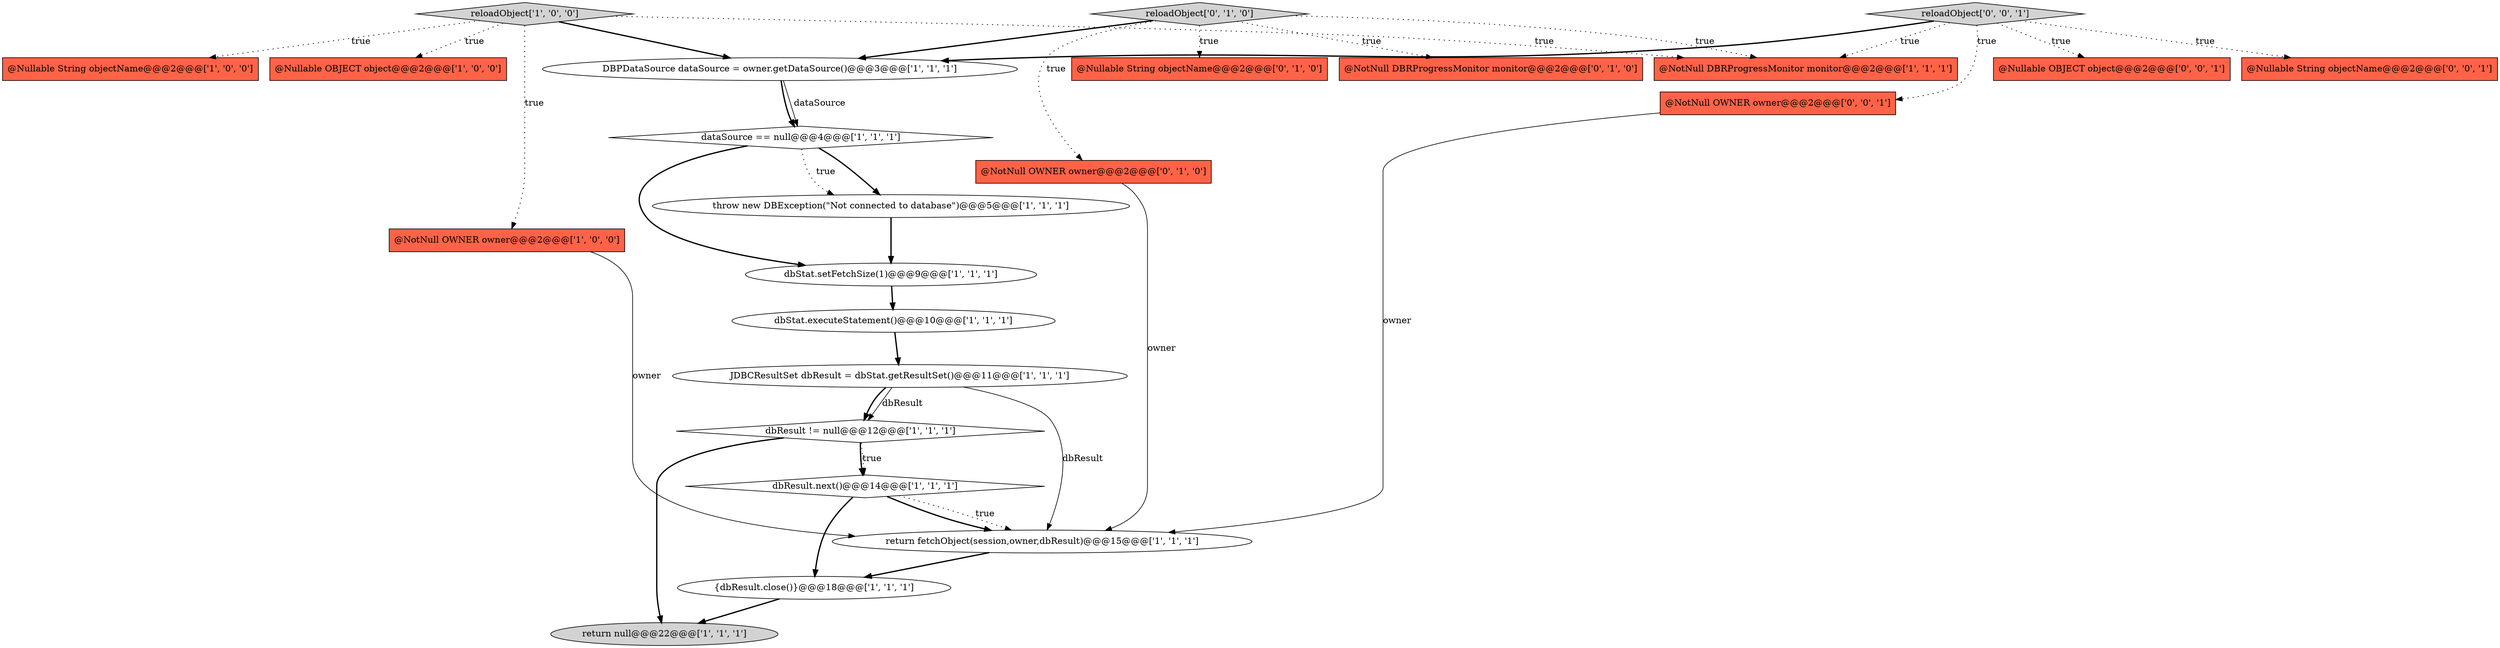 digraph {
2 [style = filled, label = "dbResult != null@@@12@@@['1', '1', '1']", fillcolor = white, shape = diamond image = "AAA0AAABBB1BBB"];
10 [style = filled, label = "return null@@@22@@@['1', '1', '1']", fillcolor = lightgray, shape = ellipse image = "AAA0AAABBB1BBB"];
6 [style = filled, label = "DBPDataSource dataSource = owner.getDataSource()@@@3@@@['1', '1', '1']", fillcolor = white, shape = ellipse image = "AAA0AAABBB1BBB"];
23 [style = filled, label = "@NotNull OWNER owner@@@2@@@['0', '0', '1']", fillcolor = tomato, shape = box image = "AAA0AAABBB3BBB"];
20 [style = filled, label = "@Nullable OBJECT object@@@2@@@['0', '0', '1']", fillcolor = tomato, shape = box image = "AAA0AAABBB3BBB"];
7 [style = filled, label = "dataSource == null@@@4@@@['1', '1', '1']", fillcolor = white, shape = diamond image = "AAA0AAABBB1BBB"];
18 [style = filled, label = "@Nullable String objectName@@@2@@@['0', '1', '0']", fillcolor = tomato, shape = box image = "AAA0AAABBB2BBB"];
1 [style = filled, label = "JDBCResultSet dbResult = dbStat.getResultSet()@@@11@@@['1', '1', '1']", fillcolor = white, shape = ellipse image = "AAA0AAABBB1BBB"];
13 [style = filled, label = "@Nullable String objectName@@@2@@@['1', '0', '0']", fillcolor = tomato, shape = box image = "AAA0AAABBB1BBB"];
14 [style = filled, label = "@NotNull DBRProgressMonitor monitor@@@2@@@['1', '1', '1']", fillcolor = tomato, shape = box image = "AAA0AAABBB1BBB"];
3 [style = filled, label = "@NotNull OWNER owner@@@2@@@['1', '0', '0']", fillcolor = tomato, shape = box image = "AAA0AAABBB1BBB"];
4 [style = filled, label = "dbStat.setFetchSize(1)@@@9@@@['1', '1', '1']", fillcolor = white, shape = ellipse image = "AAA0AAABBB1BBB"];
11 [style = filled, label = "reloadObject['1', '0', '0']", fillcolor = lightgray, shape = diamond image = "AAA0AAABBB1BBB"];
19 [style = filled, label = "reloadObject['0', '1', '0']", fillcolor = lightgray, shape = diamond image = "AAA0AAABBB2BBB"];
16 [style = filled, label = "@NotNull DBRProgressMonitor monitor@@@2@@@['0', '1', '0']", fillcolor = tomato, shape = box image = "AAA0AAABBB2BBB"];
21 [style = filled, label = "reloadObject['0', '0', '1']", fillcolor = lightgray, shape = diamond image = "AAA0AAABBB3BBB"];
15 [style = filled, label = "dbStat.executeStatement()@@@10@@@['1', '1', '1']", fillcolor = white, shape = ellipse image = "AAA0AAABBB1BBB"];
12 [style = filled, label = "@Nullable OBJECT object@@@2@@@['1', '0', '0']", fillcolor = tomato, shape = box image = "AAA0AAABBB1BBB"];
17 [style = filled, label = "@NotNull OWNER owner@@@2@@@['0', '1', '0']", fillcolor = tomato, shape = box image = "AAA0AAABBB2BBB"];
0 [style = filled, label = "throw new DBException(\"Not connected to database\")@@@5@@@['1', '1', '1']", fillcolor = white, shape = ellipse image = "AAA0AAABBB1BBB"];
22 [style = filled, label = "@Nullable String objectName@@@2@@@['0', '0', '1']", fillcolor = tomato, shape = box image = "AAA0AAABBB3BBB"];
8 [style = filled, label = "return fetchObject(session,owner,dbResult)@@@15@@@['1', '1', '1']", fillcolor = white, shape = ellipse image = "AAA0AAABBB1BBB"];
9 [style = filled, label = "{dbResult.close()}@@@18@@@['1', '1', '1']", fillcolor = white, shape = ellipse image = "AAA0AAABBB1BBB"];
5 [style = filled, label = "dbResult.next()@@@14@@@['1', '1', '1']", fillcolor = white, shape = diamond image = "AAA0AAABBB1BBB"];
5->8 [style = dotted, label="true"];
6->7 [style = solid, label="dataSource"];
11->3 [style = dotted, label="true"];
19->6 [style = bold, label=""];
0->4 [style = bold, label=""];
15->1 [style = bold, label=""];
5->8 [style = bold, label=""];
8->9 [style = bold, label=""];
11->12 [style = dotted, label="true"];
2->5 [style = bold, label=""];
1->8 [style = solid, label="dbResult"];
2->5 [style = dotted, label="true"];
21->22 [style = dotted, label="true"];
19->14 [style = dotted, label="true"];
21->23 [style = dotted, label="true"];
2->10 [style = bold, label=""];
5->9 [style = bold, label=""];
11->6 [style = bold, label=""];
21->20 [style = dotted, label="true"];
23->8 [style = solid, label="owner"];
19->16 [style = dotted, label="true"];
1->2 [style = solid, label="dbResult"];
11->14 [style = dotted, label="true"];
7->4 [style = bold, label=""];
7->0 [style = bold, label=""];
17->8 [style = solid, label="owner"];
7->0 [style = dotted, label="true"];
19->17 [style = dotted, label="true"];
21->14 [style = dotted, label="true"];
3->8 [style = solid, label="owner"];
6->7 [style = bold, label=""];
4->15 [style = bold, label=""];
11->13 [style = dotted, label="true"];
21->6 [style = bold, label=""];
1->2 [style = bold, label=""];
9->10 [style = bold, label=""];
19->18 [style = dotted, label="true"];
}
